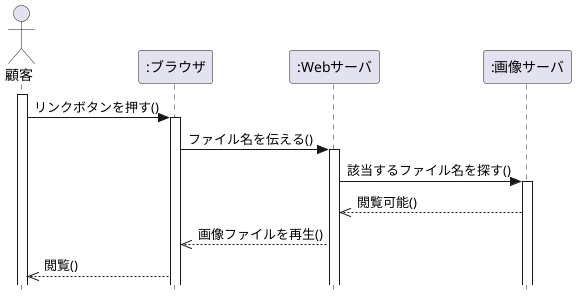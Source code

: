 @startuml 演習4-6

hide footbox

skinparam style strictuml /' 厳密なUMLに準拠する'/
Actor 顧客 as user
participant ":ブラウザ" as browser
participant ":Webサーバ" as webserver
participant ":画像サーバ" as server

activate user
user -> browser : リンクボタンを押す()
activate browser
browser -> webserver : ファイル名を伝える()
activate webserver
webserver -> server : 該当するファイル名を探す()
activate server
webserver <<-- server : 閲覧可能()
browser <<-- webserver : 画像ファイルを再生()
user <<-- browser : 閲覧()

    

@enduml